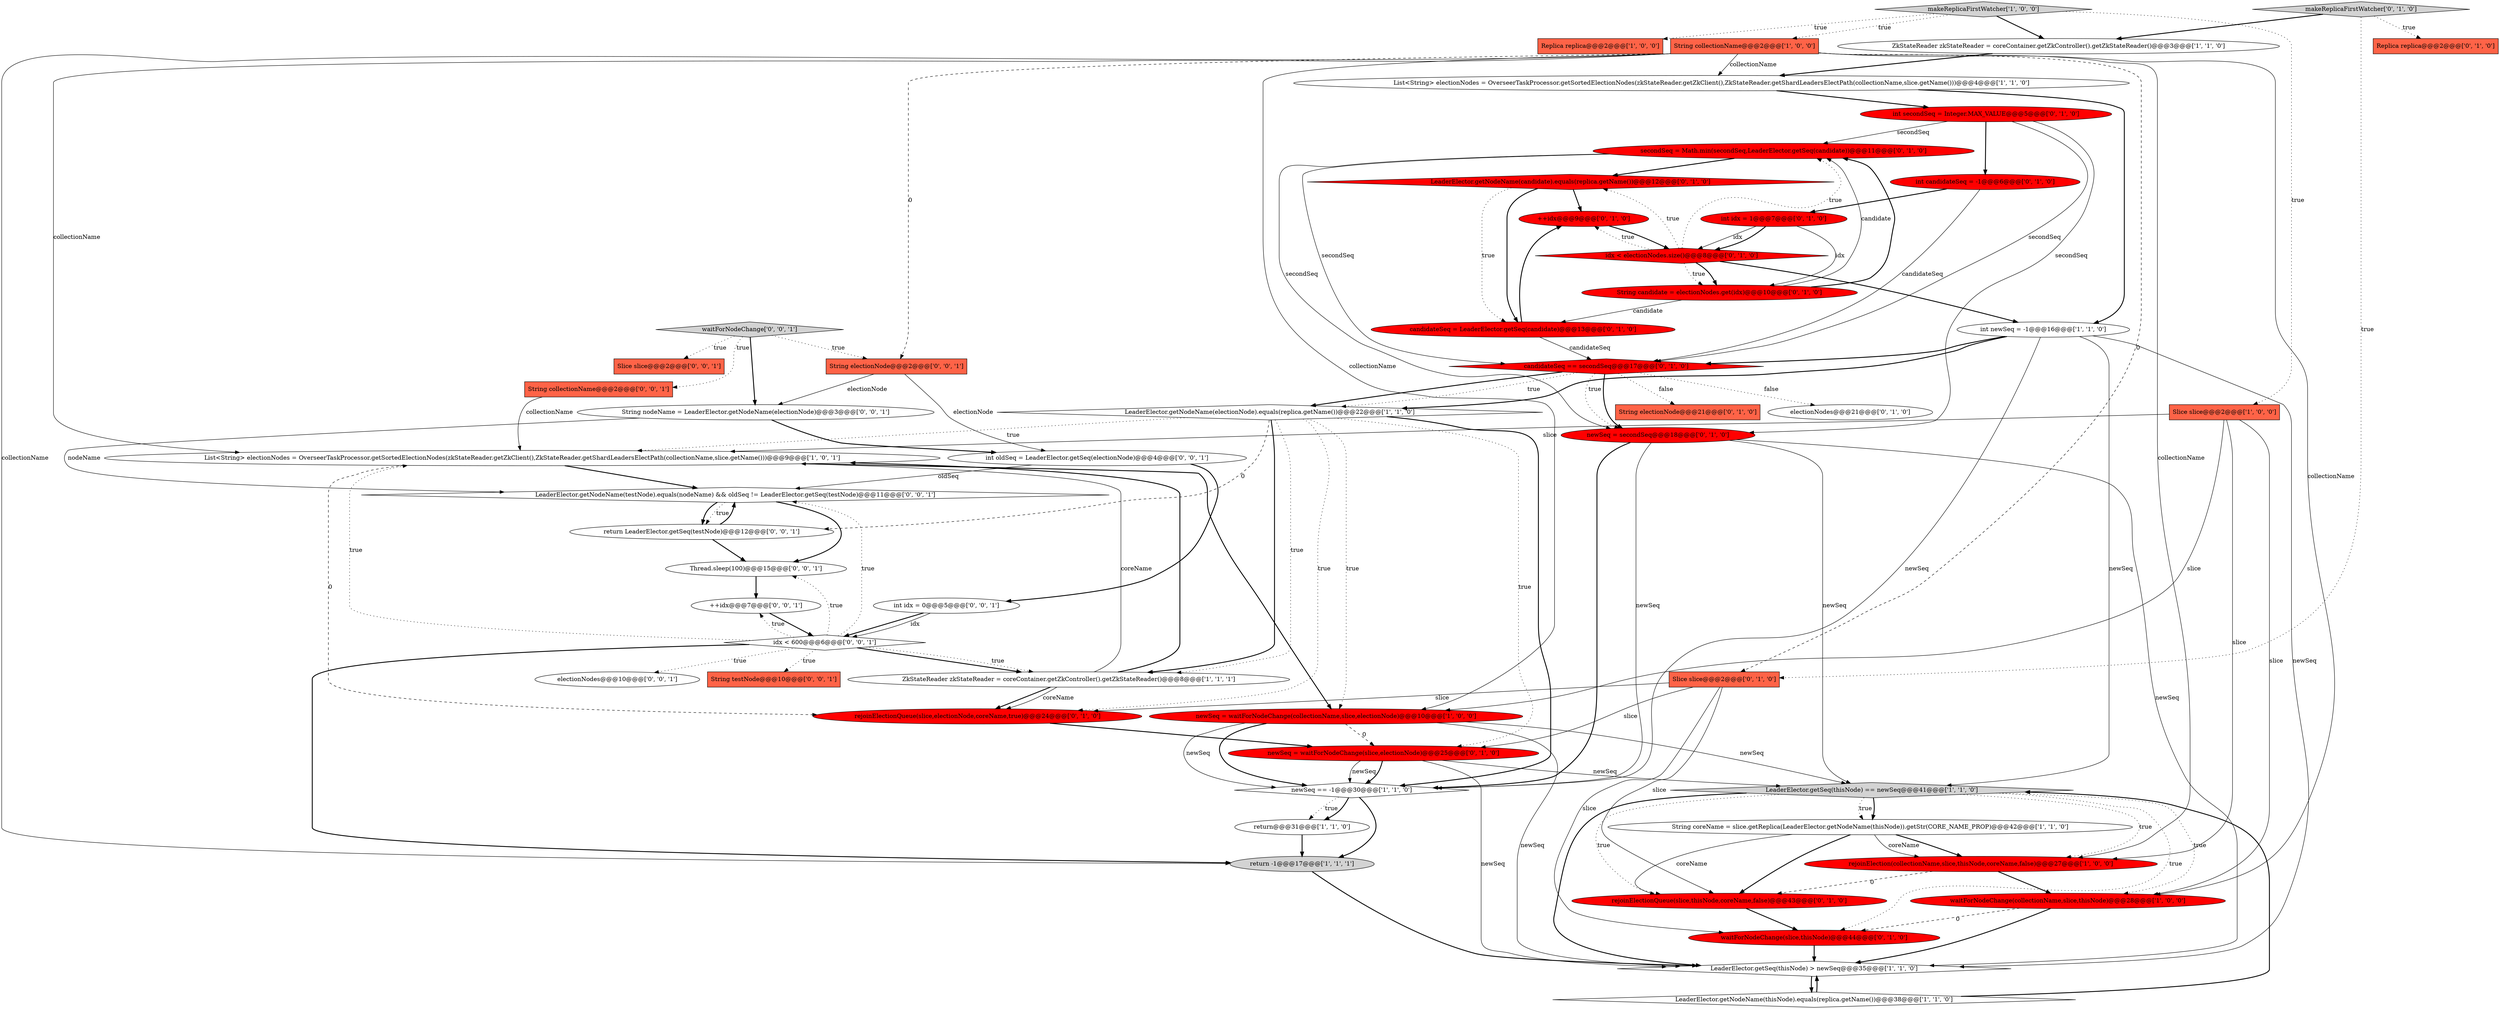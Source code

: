 digraph {
19 [style = filled, label = "LeaderElector.getSeq(thisNode) == newSeq@@@41@@@['1', '1', '0']", fillcolor = lightgray, shape = diamond image = "AAA0AAABBB1BBB"];
49 [style = filled, label = "Slice slice@@@2@@@['0', '0', '1']", fillcolor = tomato, shape = box image = "AAA0AAABBB3BBB"];
15 [style = filled, label = "makeReplicaFirstWatcher['1', '0', '0']", fillcolor = lightgray, shape = diamond image = "AAA0AAABBB1BBB"];
2 [style = filled, label = "newSeq == -1@@@30@@@['1', '1', '0']", fillcolor = white, shape = diamond image = "AAA0AAABBB1BBB"];
44 [style = filled, label = "String testNode@@@10@@@['0', '0', '1']", fillcolor = tomato, shape = box image = "AAA0AAABBB3BBB"];
38 [style = filled, label = "int idx = 1@@@7@@@['0', '1', '0']", fillcolor = red, shape = ellipse image = "AAA1AAABBB2BBB"];
37 [style = filled, label = "newSeq = waitForNodeChange(slice,electionNode)@@@25@@@['0', '1', '0']", fillcolor = red, shape = ellipse image = "AAA1AAABBB2BBB"];
35 [style = filled, label = "newSeq = secondSeq@@@18@@@['0', '1', '0']", fillcolor = red, shape = ellipse image = "AAA1AAABBB2BBB"];
47 [style = filled, label = "String nodeName = LeaderElector.getNodeName(electionNode)@@@3@@@['0', '0', '1']", fillcolor = white, shape = ellipse image = "AAA0AAABBB3BBB"];
25 [style = filled, label = "secondSeq = Math.min(secondSeq,LeaderElector.getSeq(candidate))@@@11@@@['0', '1', '0']", fillcolor = red, shape = ellipse image = "AAA1AAABBB2BBB"];
42 [style = filled, label = "Thread.sleep(100)@@@15@@@['0', '0', '1']", fillcolor = white, shape = ellipse image = "AAA0AAABBB3BBB"];
17 [style = filled, label = "LeaderElector.getSeq(thisNode) > newSeq@@@35@@@['1', '1', '0']", fillcolor = white, shape = diamond image = "AAA0AAABBB1BBB"];
53 [style = filled, label = "electionNodes@@@10@@@['0', '0', '1']", fillcolor = white, shape = ellipse image = "AAA0AAABBB3BBB"];
0 [style = filled, label = "Slice slice@@@2@@@['1', '0', '0']", fillcolor = tomato, shape = box image = "AAA0AAABBB1BBB"];
1 [style = filled, label = "Replica replica@@@2@@@['1', '0', '0']", fillcolor = tomato, shape = box image = "AAA0AAABBB1BBB"];
52 [style = filled, label = "int idx = 0@@@5@@@['0', '0', '1']", fillcolor = white, shape = ellipse image = "AAA0AAABBB3BBB"];
12 [style = filled, label = "ZkStateReader zkStateReader = coreContainer.getZkController().getZkStateReader()@@@8@@@['1', '1', '1']", fillcolor = white, shape = ellipse image = "AAA0AAABBB1BBB"];
43 [style = filled, label = "int oldSeq = LeaderElector.getSeq(electionNode)@@@4@@@['0', '0', '1']", fillcolor = white, shape = ellipse image = "AAA0AAABBB3BBB"];
39 [style = filled, label = "String candidate = electionNodes.get(idx)@@@10@@@['0', '1', '0']", fillcolor = red, shape = ellipse image = "AAA1AAABBB2BBB"];
9 [style = filled, label = "List<String> electionNodes = OverseerTaskProcessor.getSortedElectionNodes(zkStateReader.getZkClient(),ZkStateReader.getShardLeadersElectPath(collectionName,slice.getName()))@@@9@@@['1', '0', '1']", fillcolor = white, shape = ellipse image = "AAA0AAABBB1BBB"];
22 [style = filled, label = "idx < electionNodes.size()@@@8@@@['0', '1', '0']", fillcolor = red, shape = diamond image = "AAA1AAABBB2BBB"];
8 [style = filled, label = "List<String> electionNodes = OverseerTaskProcessor.getSortedElectionNodes(zkStateReader.getZkClient(),ZkStateReader.getShardLeadersElectPath(collectionName,slice.getName()))@@@4@@@['1', '1', '0']", fillcolor = white, shape = ellipse image = "AAA0AAABBB1BBB"];
14 [style = filled, label = "newSeq = waitForNodeChange(collectionName,slice,electionNode)@@@10@@@['1', '0', '0']", fillcolor = red, shape = ellipse image = "AAA1AAABBB1BBB"];
48 [style = filled, label = "return LeaderElector.getSeq(testNode)@@@12@@@['0', '0', '1']", fillcolor = white, shape = ellipse image = "AAA0AAABBB3BBB"];
26 [style = filled, label = "candidateSeq == secondSeq@@@17@@@['0', '1', '0']", fillcolor = red, shape = diamond image = "AAA1AAABBB2BBB"];
30 [style = filled, label = "int secondSeq = Integer.MAX_VALUE@@@5@@@['0', '1', '0']", fillcolor = red, shape = ellipse image = "AAA1AAABBB2BBB"];
29 [style = filled, label = "++idx@@@9@@@['0', '1', '0']", fillcolor = red, shape = ellipse image = "AAA1AAABBB2BBB"];
45 [style = filled, label = "LeaderElector.getNodeName(testNode).equals(nodeName) && oldSeq != LeaderElector.getSeq(testNode)@@@11@@@['0', '0', '1']", fillcolor = white, shape = diamond image = "AAA0AAABBB3BBB"];
28 [style = filled, label = "LeaderElector.getNodeName(candidate).equals(replica.getName())@@@12@@@['0', '1', '0']", fillcolor = red, shape = diamond image = "AAA1AAABBB2BBB"];
46 [style = filled, label = "waitForNodeChange['0', '0', '1']", fillcolor = lightgray, shape = diamond image = "AAA0AAABBB3BBB"];
41 [style = filled, label = "String collectionName@@@2@@@['0', '0', '1']", fillcolor = tomato, shape = box image = "AAA0AAABBB3BBB"];
13 [style = filled, label = "String collectionName@@@2@@@['1', '0', '0']", fillcolor = tomato, shape = box image = "AAA1AAABBB1BBB"];
34 [style = filled, label = "makeReplicaFirstWatcher['0', '1', '0']", fillcolor = lightgray, shape = diamond image = "AAA0AAABBB2BBB"];
5 [style = filled, label = "return@@@31@@@['1', '1', '0']", fillcolor = white, shape = ellipse image = "AAA0AAABBB1BBB"];
36 [style = filled, label = "int candidateSeq = -1@@@6@@@['0', '1', '0']", fillcolor = red, shape = ellipse image = "AAA1AAABBB2BBB"];
40 [style = filled, label = "++idx@@@7@@@['0', '0', '1']", fillcolor = white, shape = ellipse image = "AAA0AAABBB3BBB"];
11 [style = filled, label = "ZkStateReader zkStateReader = coreContainer.getZkController().getZkStateReader()@@@3@@@['1', '1', '0']", fillcolor = white, shape = ellipse image = "AAA0AAABBB1BBB"];
18 [style = filled, label = "return -1@@@17@@@['1', '1', '1']", fillcolor = lightgray, shape = ellipse image = "AAA0AAABBB1BBB"];
27 [style = filled, label = "String electionNode@@@21@@@['0', '1', '0']", fillcolor = tomato, shape = box image = "AAA0AAABBB2BBB"];
7 [style = filled, label = "rejoinElection(collectionName,slice,thisNode,coreName,false)@@@27@@@['1', '0', '0']", fillcolor = red, shape = ellipse image = "AAA1AAABBB1BBB"];
4 [style = filled, label = "int newSeq = -1@@@16@@@['1', '1', '0']", fillcolor = white, shape = ellipse image = "AAA0AAABBB1BBB"];
6 [style = filled, label = "LeaderElector.getNodeName(thisNode).equals(replica.getName())@@@38@@@['1', '1', '0']", fillcolor = white, shape = diamond image = "AAA0AAABBB1BBB"];
31 [style = filled, label = "Slice slice@@@2@@@['0', '1', '0']", fillcolor = tomato, shape = box image = "AAA1AAABBB2BBB"];
32 [style = filled, label = "waitForNodeChange(slice,thisNode)@@@44@@@['0', '1', '0']", fillcolor = red, shape = ellipse image = "AAA1AAABBB2BBB"];
33 [style = filled, label = "rejoinElectionQueue(slice,thisNode,coreName,false)@@@43@@@['0', '1', '0']", fillcolor = red, shape = ellipse image = "AAA1AAABBB2BBB"];
51 [style = filled, label = "String electionNode@@@2@@@['0', '0', '1']", fillcolor = tomato, shape = box image = "AAA0AAABBB3BBB"];
21 [style = filled, label = "rejoinElectionQueue(slice,electionNode,coreName,true)@@@24@@@['0', '1', '0']", fillcolor = red, shape = ellipse image = "AAA1AAABBB2BBB"];
23 [style = filled, label = "candidateSeq = LeaderElector.getSeq(candidate)@@@13@@@['0', '1', '0']", fillcolor = red, shape = ellipse image = "AAA1AAABBB2BBB"];
20 [style = filled, label = "Replica replica@@@2@@@['0', '1', '0']", fillcolor = tomato, shape = box image = "AAA0AAABBB2BBB"];
16 [style = filled, label = "String coreName = slice.getReplica(LeaderElector.getNodeName(thisNode)).getStr(CORE_NAME_PROP)@@@42@@@['1', '1', '0']", fillcolor = white, shape = ellipse image = "AAA0AAABBB1BBB"];
24 [style = filled, label = "electionNodes@@@21@@@['0', '1', '0']", fillcolor = white, shape = ellipse image = "AAA0AAABBB2BBB"];
10 [style = filled, label = "LeaderElector.getNodeName(electionNode).equals(replica.getName())@@@22@@@['1', '1', '0']", fillcolor = white, shape = diamond image = "AAA0AAABBB1BBB"];
3 [style = filled, label = "waitForNodeChange(collectionName,slice,thisNode)@@@28@@@['1', '0', '0']", fillcolor = red, shape = ellipse image = "AAA1AAABBB1BBB"];
50 [style = filled, label = "idx < 600@@@6@@@['0', '0', '1']", fillcolor = white, shape = diamond image = "AAA0AAABBB3BBB"];
38->39 [style = solid, label="idx"];
37->17 [style = solid, label="newSeq"];
8->30 [style = bold, label=""];
26->10 [style = bold, label=""];
0->9 [style = solid, label="slice"];
31->33 [style = solid, label="slice"];
16->7 [style = bold, label=""];
43->45 [style = solid, label="oldSeq"];
14->19 [style = solid, label="newSeq"];
30->36 [style = bold, label=""];
34->20 [style = dotted, label="true"];
12->9 [style = bold, label=""];
45->48 [style = bold, label=""];
22->4 [style = bold, label=""];
23->29 [style = bold, label=""];
46->49 [style = dotted, label="true"];
15->11 [style = bold, label=""];
9->21 [style = dashed, label="0"];
10->12 [style = bold, label=""];
13->51 [style = dashed, label="0"];
26->35 [style = bold, label=""];
50->12 [style = bold, label=""];
9->14 [style = bold, label=""];
45->42 [style = bold, label=""];
37->2 [style = solid, label="newSeq"];
50->12 [style = dotted, label="true"];
13->14 [style = solid, label="collectionName"];
8->4 [style = bold, label=""];
35->17 [style = solid, label="newSeq"];
0->14 [style = solid, label="slice"];
14->2 [style = solid, label="newSeq"];
50->45 [style = dotted, label="true"];
31->32 [style = solid, label="slice"];
41->9 [style = solid, label="collectionName"];
22->29 [style = dotted, label="true"];
40->50 [style = bold, label=""];
25->28 [style = bold, label=""];
13->7 [style = solid, label="collectionName"];
12->21 [style = bold, label=""];
50->18 [style = bold, label=""];
50->44 [style = dotted, label="true"];
13->9 [style = solid, label="collectionName"];
19->33 [style = dotted, label="true"];
2->18 [style = bold, label=""];
47->43 [style = bold, label=""];
38->22 [style = solid, label="idx"];
42->40 [style = bold, label=""];
31->37 [style = solid, label="slice"];
15->13 [style = dotted, label="true"];
4->2 [style = solid, label="newSeq"];
21->37 [style = bold, label=""];
34->31 [style = dotted, label="true"];
45->48 [style = dotted, label="true"];
13->31 [style = dashed, label="0"];
0->3 [style = solid, label="slice"];
16->33 [style = bold, label=""];
19->3 [style = dotted, label="true"];
50->9 [style = dotted, label="true"];
4->17 [style = solid, label="newSeq"];
28->23 [style = dotted, label="true"];
11->8 [style = bold, label=""];
10->2 [style = bold, label=""];
39->25 [style = bold, label=""];
3->32 [style = dashed, label="0"];
32->17 [style = bold, label=""];
51->47 [style = solid, label="electionNode"];
14->17 [style = solid, label="newSeq"];
6->17 [style = bold, label=""];
4->10 [style = bold, label=""];
28->29 [style = bold, label=""];
14->37 [style = dashed, label="0"];
17->6 [style = bold, label=""];
16->7 [style = solid, label="coreName"];
22->25 [style = dotted, label="true"];
35->2 [style = bold, label=""];
5->18 [style = bold, label=""];
19->17 [style = bold, label=""];
19->7 [style = dotted, label="true"];
10->9 [style = dotted, label="true"];
15->0 [style = dotted, label="true"];
31->21 [style = solid, label="slice"];
25->35 [style = solid, label="secondSeq"];
35->19 [style = solid, label="newSeq"];
13->18 [style = solid, label="collectionName"];
19->16 [style = bold, label=""];
50->53 [style = dotted, label="true"];
46->51 [style = dotted, label="true"];
50->42 [style = dotted, label="true"];
28->23 [style = bold, label=""];
12->9 [style = solid, label="coreName"];
23->26 [style = solid, label="candidateSeq"];
22->39 [style = bold, label=""];
3->17 [style = bold, label=""];
33->32 [style = bold, label=""];
52->50 [style = bold, label=""];
51->43 [style = solid, label="electionNode"];
14->2 [style = bold, label=""];
37->2 [style = bold, label=""];
26->35 [style = dotted, label="true"];
16->33 [style = solid, label="coreName"];
2->5 [style = dotted, label="true"];
52->50 [style = solid, label="idx"];
12->21 [style = solid, label="coreName"];
10->37 [style = dotted, label="true"];
13->3 [style = solid, label="collectionName"];
2->5 [style = bold, label=""];
39->25 [style = solid, label="candidate"];
4->19 [style = solid, label="newSeq"];
0->7 [style = solid, label="slice"];
10->12 [style = dotted, label="true"];
50->40 [style = dotted, label="true"];
22->39 [style = dotted, label="true"];
36->26 [style = solid, label="candidateSeq"];
25->26 [style = solid, label="secondSeq"];
18->17 [style = bold, label=""];
4->26 [style = bold, label=""];
22->28 [style = dotted, label="true"];
26->24 [style = dotted, label="false"];
39->23 [style = solid, label="candidate"];
6->19 [style = bold, label=""];
43->52 [style = bold, label=""];
30->25 [style = solid, label="secondSeq"];
30->35 [style = solid, label="secondSeq"];
48->42 [style = bold, label=""];
46->47 [style = bold, label=""];
46->41 [style = dotted, label="true"];
34->11 [style = bold, label=""];
7->3 [style = bold, label=""];
35->2 [style = solid, label="newSeq"];
10->14 [style = dotted, label="true"];
48->45 [style = bold, label=""];
47->45 [style = solid, label="nodeName"];
9->45 [style = bold, label=""];
15->1 [style = dotted, label="true"];
26->10 [style = dotted, label="true"];
19->32 [style = dotted, label="true"];
19->16 [style = dotted, label="true"];
10->48 [style = dashed, label="0"];
7->33 [style = dashed, label="0"];
13->8 [style = solid, label="collectionName"];
29->22 [style = bold, label=""];
30->26 [style = solid, label="secondSeq"];
36->38 [style = bold, label=""];
38->22 [style = bold, label=""];
37->19 [style = solid, label="newSeq"];
10->21 [style = dotted, label="true"];
26->27 [style = dotted, label="false"];
}
